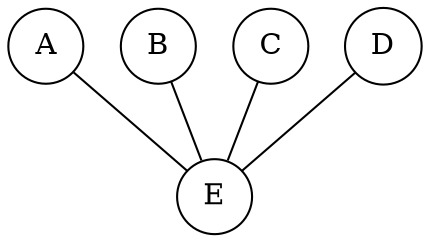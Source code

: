 Graph G021 {
  A [shape=circle];
  B [shape=circle];
  C [shape=circle];
  D [shape=circle];
  E [shape=circle];
  A -- E;
  B -- E;
  C -- E;
  D -- E;
}
